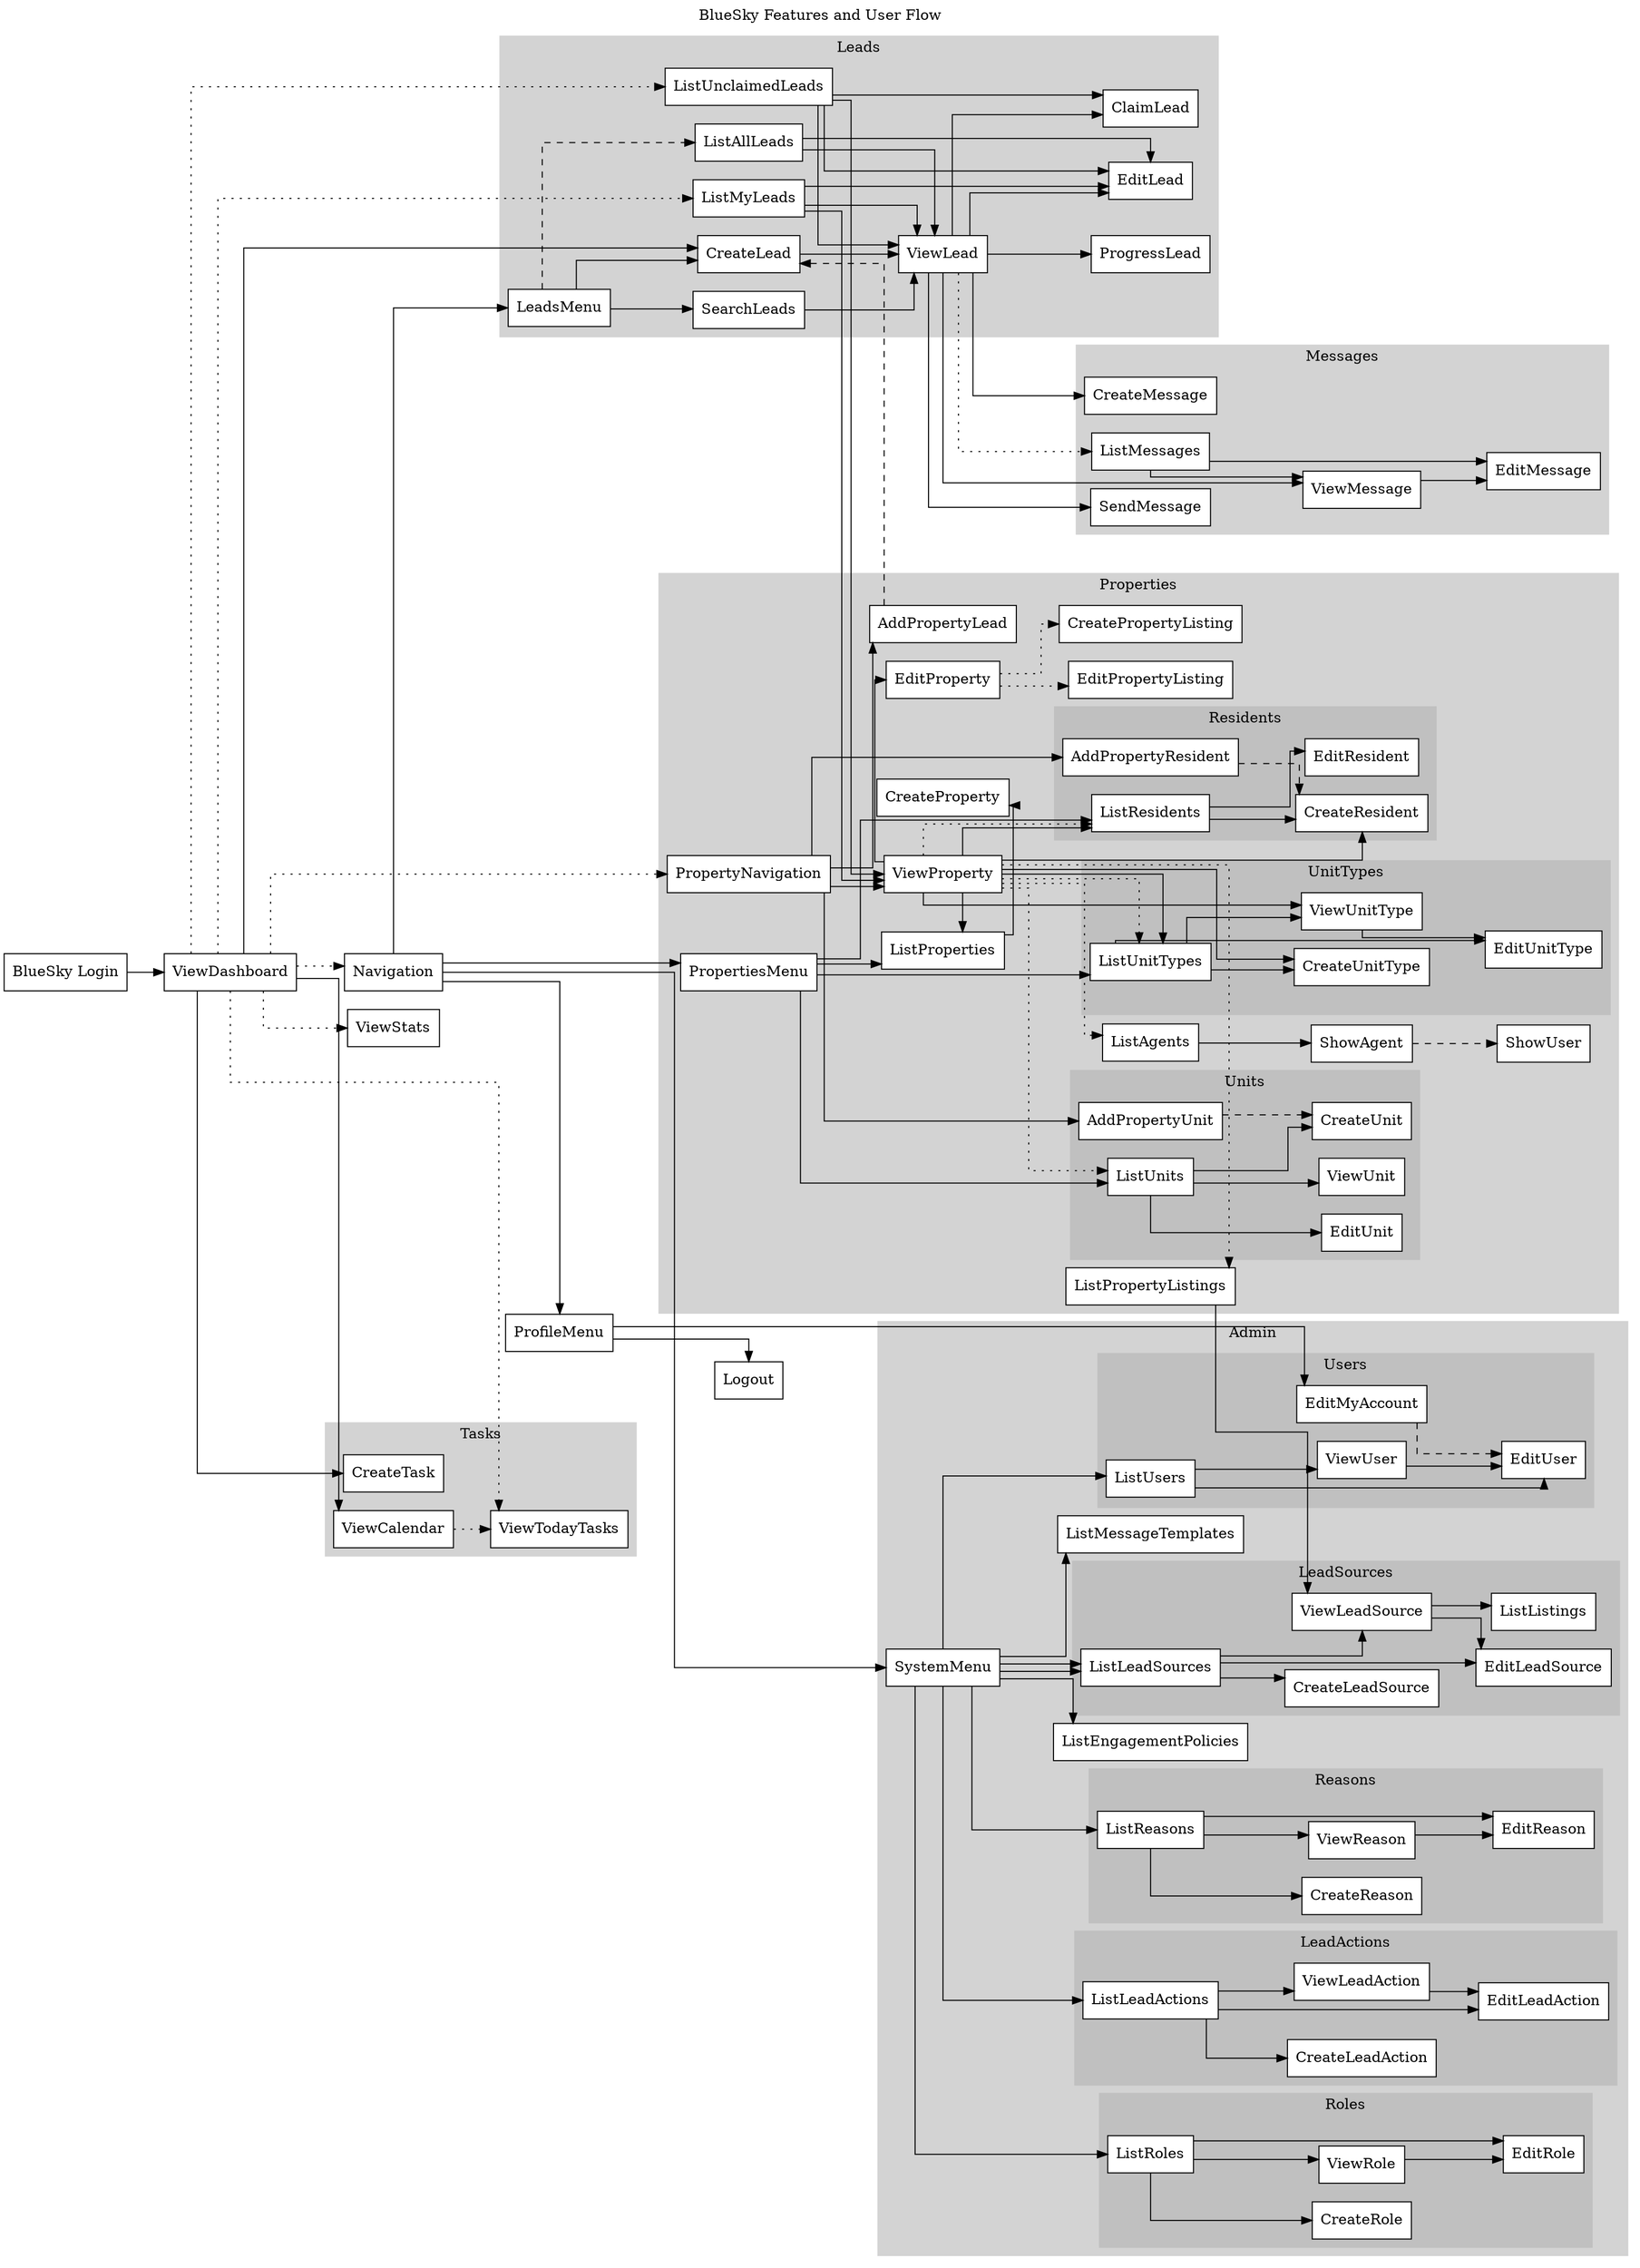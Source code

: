 digraph BlueSkyAppHierarchy {
  label="BlueSky Features and User Flow";
  labelloc="t";
  node[shape="rect",style=filled,color=black,fillcolor=white];
  splines="ortho";
  rankdir="LR";

  BlueSky[label="BlueSky Login"];

  BlueSky->ViewDashboard[style="solid"];
  ViewDashboard->ListUnclaimedLeads[style="dotted"];
  ViewDashboard->ListMyLeads[style="dotted"];
  ViewDashboard->ViewStats[style="dotted"];
  ViewDashboard->CreateLead;
  ViewDashboard->PropertyNavigation[style="dotted"];
  ViewDashboard->ViewTodayTasks[style="dotted"];
  ViewDashboard->CreateTask;
  ViewDashboard->ViewCalendar;

  ViewDashboard->Navigation[style="dotted"];
  Navigation->LeadsMenu;
  Navigation->PropertiesMenu;
  Navigation->SystemMenu;
  Navigation->ProfileMenu;

  ProfileMenu->Logout;

  subgraph cluster0 {
    label="Admin";
    style="filled";
    color=lightgray;
    SystemMenu->ListRoles;
    SystemMenu->ListLeadSources;
    SystemMenu->ListLeadActions;
    SystemMenu->ListEngagementPolicies;
    SystemMenu->ListReasons;
    SystemMenu->ListMessageTemplates;
    SystemMenu->ListLeadSources;

    ListLeadSources->CreateLeadSource;

    ListLeadActions->CreateLeadAction;
    ListLeadActions->EditLeadAction;
    subgraph cluster01 {
      label="Users";
      style="filled";
      color=gray;
      EditMyAccount->EditUser[style="dashed"];
      ViewUser->EditUser;
      ListUsers->EditUser;
      ListUsers->ViewUser;
    }
    SystemMenu->ListUsers;

    subgraph cluster02 {
      label="LeadActions";
      style="filled";
      color="gray";
      CreateLeadAction;
      ListLeadActions->ViewLeadAction;
      ViewLeadAction->EditLeadAction;
    }

    subgraph cluster03 {
      label="Reasons";
      style="filled";
      color="gray";
      ListReasons->CreateReason;
      ListReasons->ViewReason;
      ListReasons->EditReason;
      ViewReason->EditReason;
    }

    subgraph cluster04 {
      label="LeadSources";
      style="filled";
      color="gray";
      CreateLeadSource;
      ViewLeadSource;
      ListLeadSources->ViewLeadSource;
      ListLeadSources->EditLeadSource;
      ViewLeadSource->EditLeadSource;
      ViewLeadSource->ListListings;
    }

    subgraph cluster05 {
      label="Roles";
      style="filled";
      color="gray";
      ListRoles->CreateRole;
      ListRoles->ViewRole;
      ListRoles->EditRole;
      ViewRole->EditRole;
    }
  }

  subgraph cluster1 {
    label="Leads";
    style="filled";
    color=lightgray;
    CreateLead;
    SearchLeads;

    SearchLeads->ViewLead;
    ListUnclaimedLeads->ClaimLead;
    ListUnclaimedLeads->ViewLead;
    ListUnclaimedLeads->EditLead;

    ListMyLeads->ViewLead;
    ListMyLeads->EditLead;

    ViewLead->ClaimLead;
    ViewLead->ProgressLead;
    ViewLead->EditLead;

    CreateLead->ViewLead;
    LeadsMenu->SearchLeads;
    LeadsMenu->CreateLead;
    LeadsMenu->ListAllLeads[style="dashed"];

    ListAllLeads->ViewLead;
    ListAllLeads->EditLead;
  }

  ListUnclaimedLeads->ViewProperty;
  ListMyLeads->ViewProperty;

  subgraph cluster2 {
    label="Properties";
    style="filled";
    color=lightgray;

    { rank=same;ViewProperty;CreateProperty;ListProperties;EditProperty; }

    ViewProperty;
    CreateProperty;
    ListProperties->CreateProperty;
    PropertiesMenu->ListProperties;
    PropertiesMenu->ListResidents;
    PropertiesMenu->ListUnits;
    PropertiesMenu->ListUnitTypes;
    PropertyNavigation->ViewProperty;
    PropertyNavigation->AddPropertyLead;
    PropertyNavigation->AddPropertyUnit;
    PropertyNavigation->AddPropertyResident;

    ViewProperty->EditProperty;
    ViewProperty->ListProperties;

    EditProperty->EditPropertyListing[style="dotted"];
    EditProperty->CreatePropertyListing[style="dotted"];

    AddPropertyLead->CreateLead[style="dashed"];
    ViewProperty->ListPropertyListings[style="dotted"];
    ListPropertyListings->ViewLeadSource;

    ViewProperty->ListAgents[style="dotted"];
    ListAgents->ShowAgent;
    ShowAgent->ShowUser[style="dashed"];

    ViewProperty->ListUnits[style="dotted"];
    ListUnits->CreateUnit;
    ListUnits->ViewUnit;
    ListUnits->EditUnit;
    subgraph cluster21 {
      label="Units";
      style="filled";
      color="gray";
      AddPropertyUnit;
      CreateUnit;
      AddPropertyUnit->CreateUnit[style="dashed"];
      ViewUnit;
      EditUnit;
      ListUnits;
    }

    ViewProperty->CreateResident;
    ViewProperty->ListResidents[style="dotted"];
    ViewProperty->ListResidents;
    subgraph cluster22 {
      label="Residents";
      style="filled";
      color="gray";
      AddPropertyResident;
      AddPropertyResident->CreateResident[style="dashed"];
      ListResidents->CreateResident;
      ListResidents->EditResident;
    }

    ViewProperty->ListUnitTypes[style="dotted"];
    ViewProperty->ListUnitTypes;
    ViewProperty->CreateUnitType;
    ViewProperty->ViewUnitType;
    subgraph cluster23 {
      label="UnitTypes";
      style="filled";
      color="gray";
      ListUnitTypes->ViewUnitType;
      ListUnitTypes->CreateUnitType;
      ListUnitTypes->EditUnitType;
      ViewUnitType->EditUnitType;
    }

  }


  subgraph cluster3 {
    label="Tasks";
    style="filled";
    color=lightgray;
    ViewTodayTasks;
    ViewCalendar;
    CreateTask;
    ViewCalendar->ViewTodayTasks[style="dotted"];
  }

  ProfileMenu->EditMyAccount;

  subgraph cluster5 {
    label="Messages";
    style="filled";
    color=lightgray;
    CreateMessage;
    ViewMessage->EditMessage;
    ListMessages->ViewMessage;
    ListMessages->EditMessage;
    SendMessage;
  }

  ViewLead->SendMessage;
  ViewLead->CreateMessage;
  ViewLead->ViewMessage;
  ViewLead->ListMessages[style="dotted"];

}
